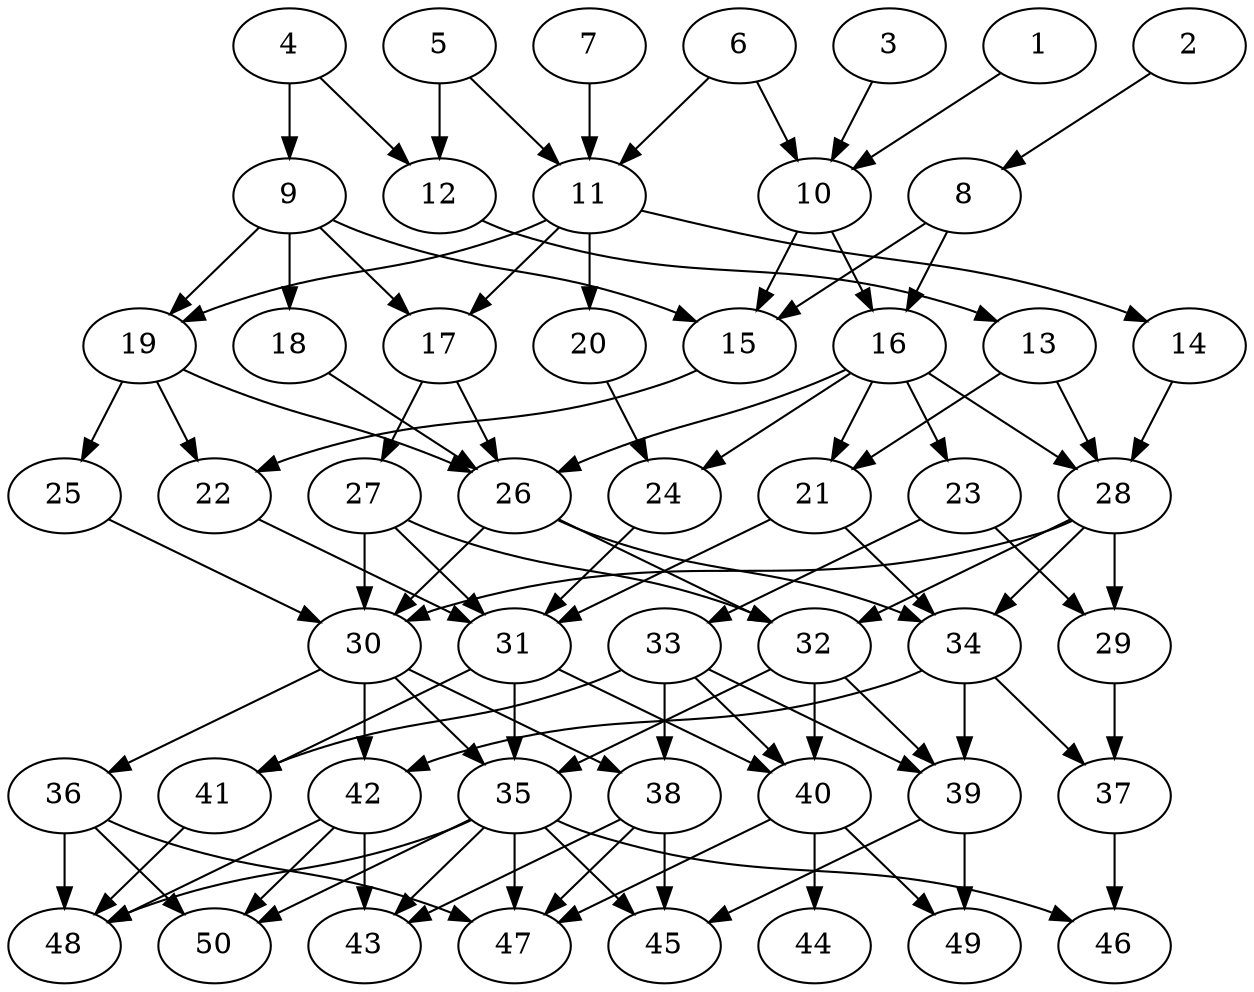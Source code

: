 // DAG automatically generated by daggen at Thu Oct  3 14:07:58 2019
// ./daggen --dot -n 50 --ccr 0.5 --fat 0.5 --regular 0.7 --density 0.5 --mindata 5242880 --maxdata 52428800 
digraph G {
  1 [size="15089664", alpha="0.13", expect_size="7544832"] 
  1 -> 10 [size ="7544832"]
  2 [size="60610560", alpha="0.18", expect_size="30305280"] 
  2 -> 8 [size ="30305280"]
  3 [size="75077632", alpha="0.17", expect_size="37538816"] 
  3 -> 10 [size ="37538816"]
  4 [size="56080384", alpha="0.02", expect_size="28040192"] 
  4 -> 9 [size ="28040192"]
  4 -> 12 [size ="28040192"]
  5 [size="66658304", alpha="0.03", expect_size="33329152"] 
  5 -> 11 [size ="33329152"]
  5 -> 12 [size ="33329152"]
  6 [size="65767424", alpha="0.09", expect_size="32883712"] 
  6 -> 10 [size ="32883712"]
  6 -> 11 [size ="32883712"]
  7 [size="91787264", alpha="0.06", expect_size="45893632"] 
  7 -> 11 [size ="45893632"]
  8 [size="85929984", alpha="0.12", expect_size="42964992"] 
  8 -> 15 [size ="42964992"]
  8 -> 16 [size ="42964992"]
  9 [size="58787840", alpha="0.09", expect_size="29393920"] 
  9 -> 15 [size ="29393920"]
  9 -> 17 [size ="29393920"]
  9 -> 18 [size ="29393920"]
  9 -> 19 [size ="29393920"]
  10 [size="39768064", alpha="0.08", expect_size="19884032"] 
  10 -> 15 [size ="19884032"]
  10 -> 16 [size ="19884032"]
  11 [size="17793024", alpha="0.08", expect_size="8896512"] 
  11 -> 14 [size ="8896512"]
  11 -> 17 [size ="8896512"]
  11 -> 19 [size ="8896512"]
  11 -> 20 [size ="8896512"]
  12 [size="77099008", alpha="0.03", expect_size="38549504"] 
  12 -> 13 [size ="38549504"]
  13 [size="69320704", alpha="0.12", expect_size="34660352"] 
  13 -> 21 [size ="34660352"]
  13 -> 28 [size ="34660352"]
  14 [size="52936704", alpha="0.16", expect_size="26468352"] 
  14 -> 28 [size ="26468352"]
  15 [size="60473344", alpha="0.14", expect_size="30236672"] 
  15 -> 22 [size ="30236672"]
  16 [size="73977856", alpha="0.08", expect_size="36988928"] 
  16 -> 21 [size ="36988928"]
  16 -> 23 [size ="36988928"]
  16 -> 24 [size ="36988928"]
  16 -> 26 [size ="36988928"]
  16 -> 28 [size ="36988928"]
  17 [size="24311808", alpha="0.15", expect_size="12155904"] 
  17 -> 26 [size ="12155904"]
  17 -> 27 [size ="12155904"]
  18 [size="53735424", alpha="0.18", expect_size="26867712"] 
  18 -> 26 [size ="26867712"]
  19 [size="16953344", alpha="0.07", expect_size="8476672"] 
  19 -> 22 [size ="8476672"]
  19 -> 25 [size ="8476672"]
  19 -> 26 [size ="8476672"]
  20 [size="57415680", alpha="0.04", expect_size="28707840"] 
  20 -> 24 [size ="28707840"]
  21 [size="93036544", alpha="0.03", expect_size="46518272"] 
  21 -> 31 [size ="46518272"]
  21 -> 34 [size ="46518272"]
  22 [size="35649536", alpha="0.12", expect_size="17824768"] 
  22 -> 31 [size ="17824768"]
  23 [size="48248832", alpha="0.15", expect_size="24124416"] 
  23 -> 29 [size ="24124416"]
  23 -> 33 [size ="24124416"]
  24 [size="12830720", alpha="0.07", expect_size="6415360"] 
  24 -> 31 [size ="6415360"]
  25 [size="89133056", alpha="0.12", expect_size="44566528"] 
  25 -> 30 [size ="44566528"]
  26 [size="60049408", alpha="0.08", expect_size="30024704"] 
  26 -> 30 [size ="30024704"]
  26 -> 32 [size ="30024704"]
  26 -> 34 [size ="30024704"]
  27 [size="99209216", alpha="0.01", expect_size="49604608"] 
  27 -> 30 [size ="49604608"]
  27 -> 31 [size ="49604608"]
  27 -> 32 [size ="49604608"]
  28 [size="74510336", alpha="0.10", expect_size="37255168"] 
  28 -> 29 [size ="37255168"]
  28 -> 30 [size ="37255168"]
  28 -> 32 [size ="37255168"]
  28 -> 34 [size ="37255168"]
  29 [size="66308096", alpha="0.10", expect_size="33154048"] 
  29 -> 37 [size ="33154048"]
  30 [size="97841152", alpha="0.16", expect_size="48920576"] 
  30 -> 35 [size ="48920576"]
  30 -> 36 [size ="48920576"]
  30 -> 38 [size ="48920576"]
  30 -> 42 [size ="48920576"]
  31 [size="23437312", alpha="0.03", expect_size="11718656"] 
  31 -> 35 [size ="11718656"]
  31 -> 40 [size ="11718656"]
  31 -> 41 [size ="11718656"]
  32 [size="36442112", alpha="0.05", expect_size="18221056"] 
  32 -> 35 [size ="18221056"]
  32 -> 39 [size ="18221056"]
  32 -> 40 [size ="18221056"]
  33 [size="92610560", alpha="0.19", expect_size="46305280"] 
  33 -> 38 [size ="46305280"]
  33 -> 39 [size ="46305280"]
  33 -> 40 [size ="46305280"]
  33 -> 41 [size ="46305280"]
  34 [size="67790848", alpha="0.01", expect_size="33895424"] 
  34 -> 37 [size ="33895424"]
  34 -> 39 [size ="33895424"]
  34 -> 42 [size ="33895424"]
  35 [size="101949440", alpha="0.15", expect_size="50974720"] 
  35 -> 43 [size ="50974720"]
  35 -> 45 [size ="50974720"]
  35 -> 46 [size ="50974720"]
  35 -> 47 [size ="50974720"]
  35 -> 48 [size ="50974720"]
  35 -> 50 [size ="50974720"]
  36 [size="62519296", alpha="0.02", expect_size="31259648"] 
  36 -> 47 [size ="31259648"]
  36 -> 48 [size ="31259648"]
  36 -> 50 [size ="31259648"]
  37 [size="99151872", alpha="0.12", expect_size="49575936"] 
  37 -> 46 [size ="49575936"]
  38 [size="104407040", alpha="0.11", expect_size="52203520"] 
  38 -> 43 [size ="52203520"]
  38 -> 45 [size ="52203520"]
  38 -> 47 [size ="52203520"]
  39 [size="59355136", alpha="0.11", expect_size="29677568"] 
  39 -> 45 [size ="29677568"]
  39 -> 49 [size ="29677568"]
  40 [size="12300288", alpha="0.02", expect_size="6150144"] 
  40 -> 44 [size ="6150144"]
  40 -> 47 [size ="6150144"]
  40 -> 49 [size ="6150144"]
  41 [size="86896640", alpha="0.10", expect_size="43448320"] 
  41 -> 48 [size ="43448320"]
  42 [size="101709824", alpha="0.03", expect_size="50854912"] 
  42 -> 43 [size ="50854912"]
  42 -> 48 [size ="50854912"]
  42 -> 50 [size ="50854912"]
  43 [size="28979200", alpha="0.04", expect_size="14489600"] 
  44 [size="21917696", alpha="0.06", expect_size="10958848"] 
  45 [size="28600320", alpha="0.04", expect_size="14300160"] 
  46 [size="99018752", alpha="0.13", expect_size="49509376"] 
  47 [size="13549568", alpha="0.01", expect_size="6774784"] 
  48 [size="69138432", alpha="0.02", expect_size="34569216"] 
  49 [size="25917440", alpha="0.15", expect_size="12958720"] 
  50 [size="79099904", alpha="0.06", expect_size="39549952"] 
}
